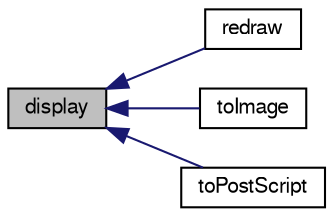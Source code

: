 digraph G
{
  edge [fontname="FreeSans",fontsize="10",labelfontname="FreeSans",labelfontsize="10"];
  node [fontname="FreeSans",fontsize="10",shape=record];
  rankdir="LR";
  Node1 [label="display",height=0.2,width=0.4,color="black", fillcolor="grey75", style="filled" fontcolor="black"];
  Node1 -> Node2 [dir="back",color="midnightblue",fontsize="10",style="solid",fontname="FreeSans"];
  Node2 [label="redraw",height=0.2,width=0.4,color="black", fillcolor="white", style="filled",URL="$classorg_1_1octave_1_1graphics_1_1_g_l_render_canvas.html#ab396718daaebb64c60262944a5e28755"];
  Node1 -> Node3 [dir="back",color="midnightblue",fontsize="10",style="solid",fontname="FreeSans"];
  Node3 [label="toImage",height=0.2,width=0.4,color="black", fillcolor="white", style="filled",URL="$classorg_1_1octave_1_1graphics_1_1_g_l_render_canvas.html#ac95edf67470edc086e71dd0c997e3fb7"];
  Node1 -> Node4 [dir="back",color="midnightblue",fontsize="10",style="solid",fontname="FreeSans"];
  Node4 [label="toPostScript",height=0.2,width=0.4,color="black", fillcolor="white", style="filled",URL="$classorg_1_1octave_1_1graphics_1_1_g_l_render_canvas.html#af4cc7230d2c2d2c597d942cc2f9b3451"];
}
